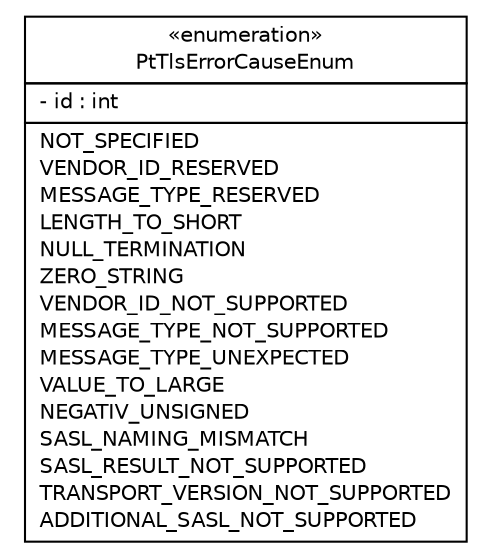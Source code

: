 #!/usr/local/bin/dot
#
# Class diagram 
# Generated by UMLGraph version R5_6 (http://www.umlgraph.org/)
#

digraph G {
	edge [fontname="Helvetica",fontsize=10,labelfontname="Helvetica",labelfontsize=10];
	node [fontname="Helvetica",fontsize=10,shape=plaintext];
	nodesep=0.25;
	ranksep=0.5;
	// org.ietf.nea.pt.validate.enums.PtTlsErrorCauseEnum
	c11314 [label=<<table title="org.ietf.nea.pt.validate.enums.PtTlsErrorCauseEnum" border="0" cellborder="1" cellspacing="0" cellpadding="2" port="p" href="./PtTlsErrorCauseEnum.html">
		<tr><td><table border="0" cellspacing="0" cellpadding="1">
<tr><td align="center" balign="center"> &#171;enumeration&#187; </td></tr>
<tr><td align="center" balign="center"> PtTlsErrorCauseEnum </td></tr>
		</table></td></tr>
		<tr><td><table border="0" cellspacing="0" cellpadding="1">
<tr><td align="left" balign="left"> - id : int </td></tr>
		</table></td></tr>
		<tr><td><table border="0" cellspacing="0" cellpadding="1">
<tr><td align="left" balign="left"> NOT_SPECIFIED </td></tr>
<tr><td align="left" balign="left"> VENDOR_ID_RESERVED </td></tr>
<tr><td align="left" balign="left"> MESSAGE_TYPE_RESERVED </td></tr>
<tr><td align="left" balign="left"> LENGTH_TO_SHORT </td></tr>
<tr><td align="left" balign="left"> NULL_TERMINATION </td></tr>
<tr><td align="left" balign="left"> ZERO_STRING </td></tr>
<tr><td align="left" balign="left"> VENDOR_ID_NOT_SUPPORTED </td></tr>
<tr><td align="left" balign="left"> MESSAGE_TYPE_NOT_SUPPORTED </td></tr>
<tr><td align="left" balign="left"> MESSAGE_TYPE_UNEXPECTED </td></tr>
<tr><td align="left" balign="left"> VALUE_TO_LARGE </td></tr>
<tr><td align="left" balign="left"> NEGATIV_UNSIGNED </td></tr>
<tr><td align="left" balign="left"> SASL_NAMING_MISMATCH </td></tr>
<tr><td align="left" balign="left"> SASL_RESULT_NOT_SUPPORTED </td></tr>
<tr><td align="left" balign="left"> TRANSPORT_VERSION_NOT_SUPPORTED </td></tr>
<tr><td align="left" balign="left"> ADDITIONAL_SASL_NOT_SUPPORTED </td></tr>
		</table></td></tr>
		</table>>, URL="./PtTlsErrorCauseEnum.html", fontname="Helvetica", fontcolor="black", fontsize=10.0];
}


